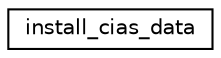 digraph "Graphical Class Hierarchy"
{
  edge [fontname="Helvetica",fontsize="10",labelfontname="Helvetica",labelfontsize="10"];
  node [fontname="Helvetica",fontsize="10",shape=record];
  rankdir="LR";
  Node1 [label="install_cias_data",height=0.2,width=0.4,color="black", fillcolor="white", style="filled",URL="$structinstall__cias__data.html"];
}
